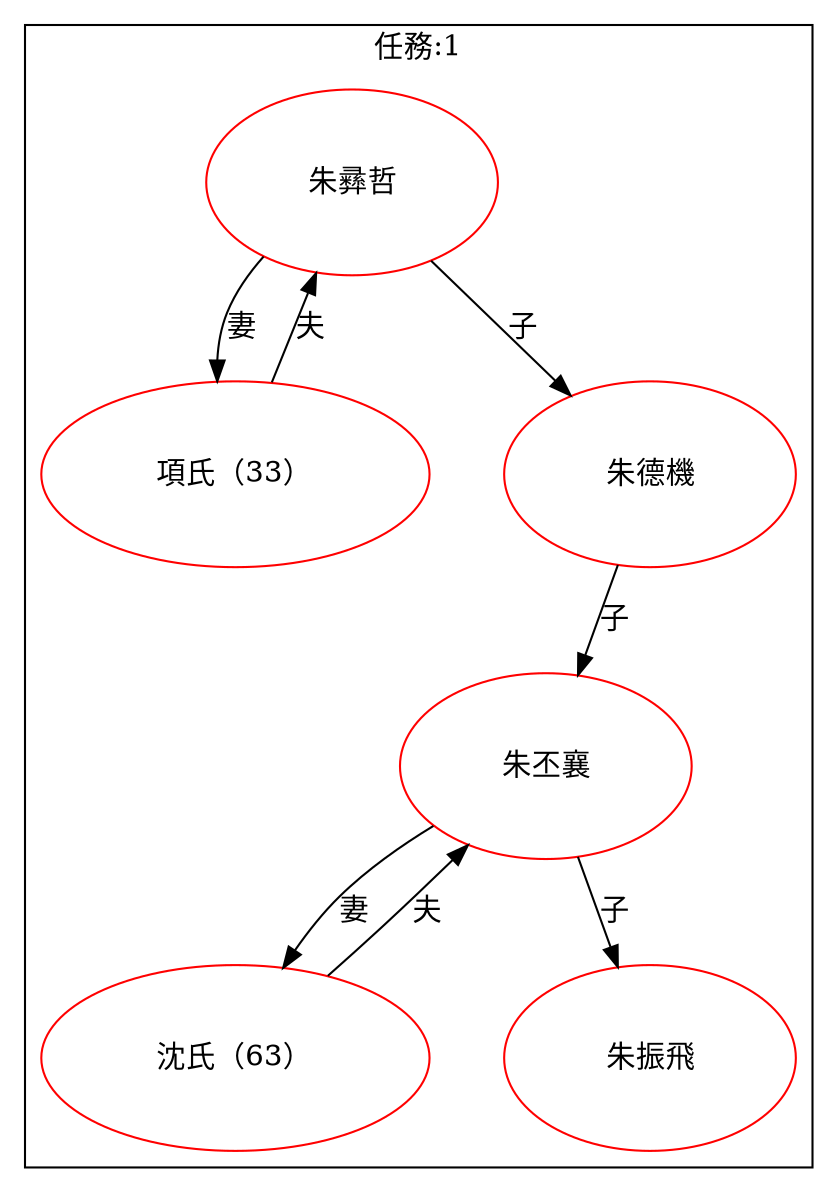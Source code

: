 digraph "Missions" {
  newrank = true;
  overlap = false;
  splines = true;
  nodesep = 0.5;
  subgraph "cluster_1" {
    label = "任務:1";
    "2a09eb6907672291483c49bd6bb1af2a" [
      color = "red",
      label = <<table border="0" cellspacing="10" cellpadding="10" style="rounded"><tr><td href="https://digitalbookwikipedia.alwaysdata.net/books/f8c1f/page/a597e-CeB" border="0" cellspacing="10" cellpadding="10" style="rounded">&#x6731;&#x5F5E;&#x54F2;</td></tr></table>>,
    ];
    "ef37b0f0cd2b2adf07c206db9126235b" [
      color = "red",
      label = <<table border="0" cellspacing="10" cellpadding="10" style="rounded"><tr><td href="https://digitalbookwikipedia.alwaysdata.net/books/f8c1f/page/33" border="0" cellspacing="10" cellpadding="10" style="rounded">&#x9805;&#x6C0F;&#xFF08;33&#xFF09;</td></tr></table>>,
    ];
    "c9ef2ba87d7a40839e33c1eeddf05a62" [
      color = "red",
      label = <<table border="0" cellspacing="10" cellpadding="10" style="rounded"><tr><td href="https://digitalbookwikipedia.alwaysdata.net/books/f8c1f/page/8d5e9-kky" border="0" cellspacing="10" cellpadding="10" style="rounded">&#x6731;&#x5FB7;&#x6A5F;</td></tr></table>>,
    ];
    "e522573ff19ccea39fb7ad29745dde62" [
      color = "red",
      label = <<table border="0" cellspacing="10" cellpadding="10" style="rounded"><tr><td href="https://digitalbookwikipedia.alwaysdata.net/books/f8c1f/page/cee63-4Tw" border="0" cellspacing="10" cellpadding="10" style="rounded">&#x6731;&#x4E15;&#x8944;</td></tr></table>>,
    ];
    "4329473bd158fb3a00e1af4d2946485e" [
      color = "red",
      label = <<table border="0" cellspacing="10" cellpadding="10" style="rounded"><tr><td href="https://digitalbookwikipedia.alwaysdata.net/books/f8c1f/page/63" border="0" cellspacing="10" cellpadding="10" style="rounded">&#x6C88;&#x6C0F;&#xFF08;63&#xFF09;</td></tr></table>>,
    ];
    "72e8eaf80969ca44b7abea6896f6cdb6" [
      color = "red",
      label = <<table border="0" cellspacing="10" cellpadding="10" style="rounded"><tr><td href="https://digitalbookwikipedia.alwaysdata.net/books/f8c1f/page/9c838-m1n" border="0" cellspacing="10" cellpadding="10" style="rounded">&#x6731;&#x632F;&#x98DB;</td></tr></table>>,
    ];
  }
  subgraph {
    "2a09eb6907672291483c49bd6bb1af2a" -> "ef37b0f0cd2b2adf07c206db9126235b" [
      label = "妻",
    ];
    "2a09eb6907672291483c49bd6bb1af2a" -> "c9ef2ba87d7a40839e33c1eeddf05a62" [
      label = "子",
    ];
    "ef37b0f0cd2b2adf07c206db9126235b" -> "2a09eb6907672291483c49bd6bb1af2a" [
      label = "夫",
    ];
    "c9ef2ba87d7a40839e33c1eeddf05a62" -> "e522573ff19ccea39fb7ad29745dde62" [
      label = "子",
    ];
    "e522573ff19ccea39fb7ad29745dde62" -> "4329473bd158fb3a00e1af4d2946485e" [
      label = "妻",
    ];
    "e522573ff19ccea39fb7ad29745dde62" -> "72e8eaf80969ca44b7abea6896f6cdb6" [
      label = "子",
    ];
    "4329473bd158fb3a00e1af4d2946485e" -> "e522573ff19ccea39fb7ad29745dde62" [
      label = "夫",
    ];
  }
  subgraph "top" {
    rank = "same";
    "2a09eb6907672291483c49bd6bb1af2a" [
      color = "red",
      label = <<table border="0" cellspacing="10" cellpadding="10" style="rounded"><tr><td href="https://digitalbookwikipedia.alwaysdata.net/books/f8c1f/page/a597e-CeB" border="0" cellspacing="10" cellpadding="10" style="rounded">&#x6731;&#x5F5E;&#x54F2;</td></tr></table>>,
    ];
  }
}